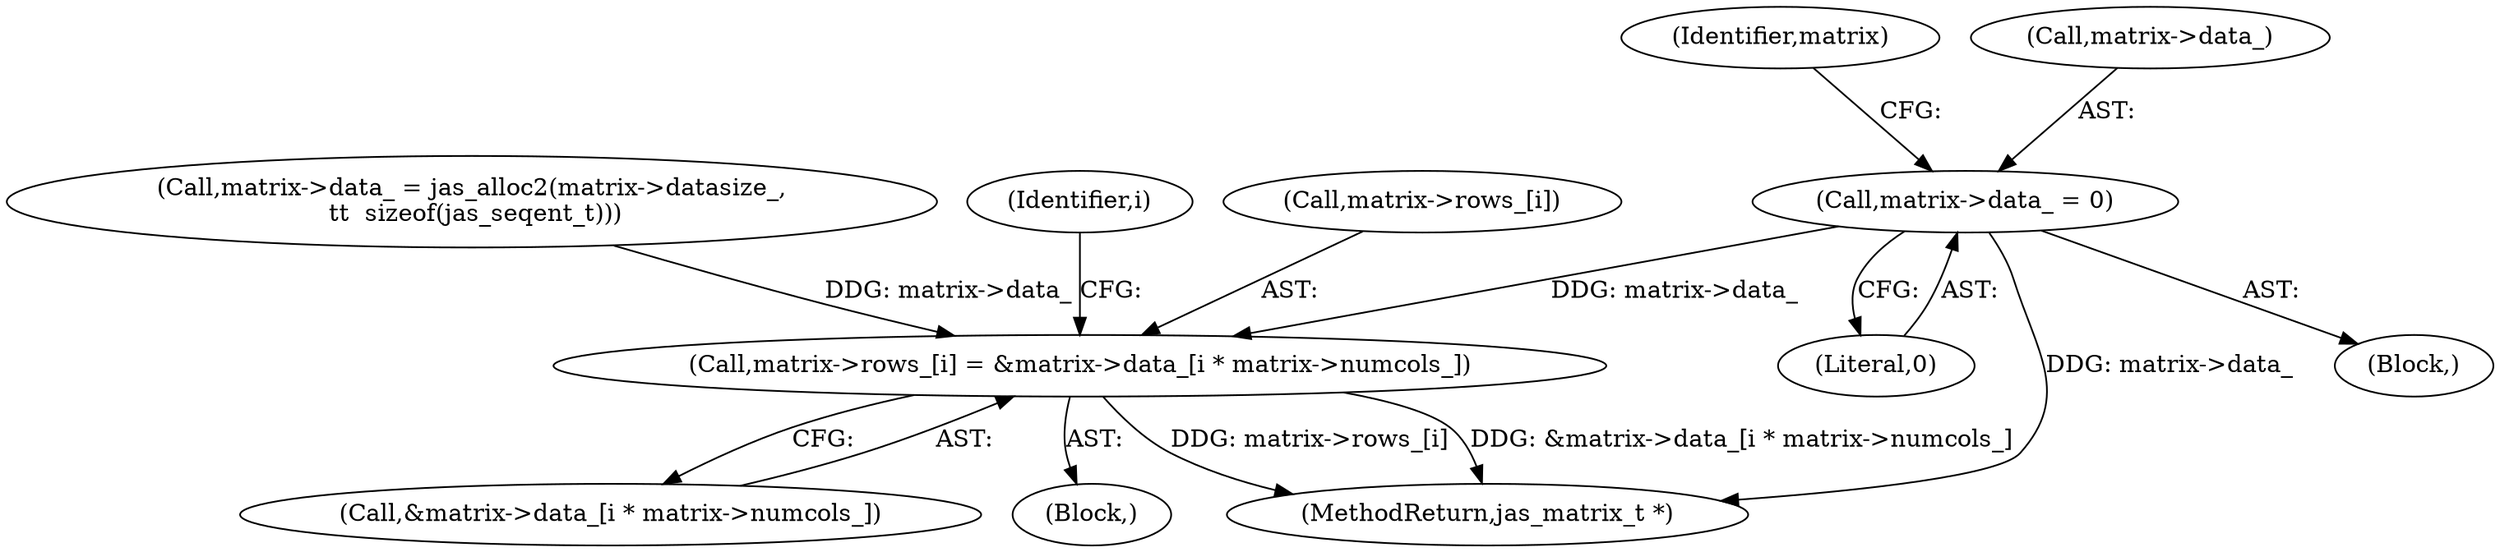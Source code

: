 digraph "0_jasper_988f8365f7d8ad8073b6786e433d34c553ecf568_1@pointer" {
"1000152" [label="(Call,matrix->data_ = 0)"];
"1000222" [label="(Call,matrix->rows_[i] = &matrix->data_[i * matrix->numcols_])"];
"1000152" [label="(Call,matrix->data_ = 0)"];
"1000197" [label="(Call,matrix->data_ = jas_alloc2(matrix->datasize_,\n \t\t  sizeof(jas_seqent_t)))"];
"1000220" [label="(Identifier,i)"];
"1000228" [label="(Call,&matrix->data_[i * matrix->numcols_])"];
"1000156" [label="(Literal,0)"];
"1000222" [label="(Call,matrix->rows_[i] = &matrix->data_[i * matrix->numcols_])"];
"1000223" [label="(Call,matrix->rows_[i])"];
"1000159" [label="(Identifier,matrix)"];
"1000153" [label="(Call,matrix->data_)"];
"1000221" [label="(Block,)"];
"1000283" [label="(MethodReturn,jas_matrix_t *)"];
"1000103" [label="(Block,)"];
"1000152" -> "1000103"  [label="AST: "];
"1000152" -> "1000156"  [label="CFG: "];
"1000153" -> "1000152"  [label="AST: "];
"1000156" -> "1000152"  [label="AST: "];
"1000159" -> "1000152"  [label="CFG: "];
"1000152" -> "1000283"  [label="DDG: matrix->data_"];
"1000152" -> "1000222"  [label="DDG: matrix->data_"];
"1000222" -> "1000221"  [label="AST: "];
"1000222" -> "1000228"  [label="CFG: "];
"1000223" -> "1000222"  [label="AST: "];
"1000228" -> "1000222"  [label="AST: "];
"1000220" -> "1000222"  [label="CFG: "];
"1000222" -> "1000283"  [label="DDG: matrix->rows_[i]"];
"1000222" -> "1000283"  [label="DDG: &matrix->data_[i * matrix->numcols_]"];
"1000197" -> "1000222"  [label="DDG: matrix->data_"];
}
